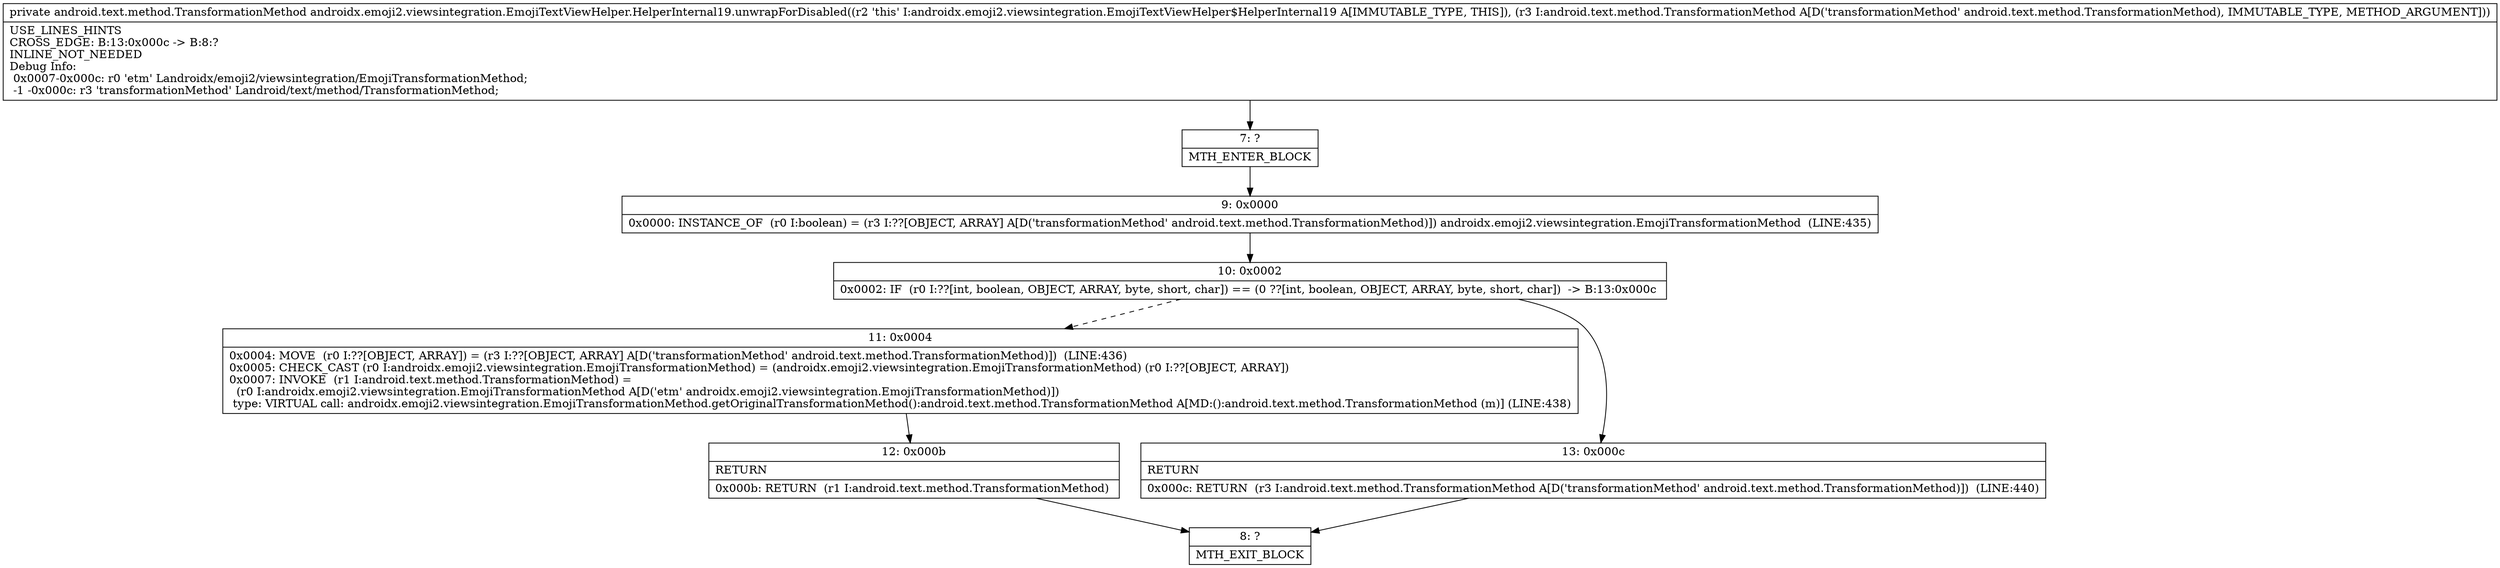 digraph "CFG forandroidx.emoji2.viewsintegration.EmojiTextViewHelper.HelperInternal19.unwrapForDisabled(Landroid\/text\/method\/TransformationMethod;)Landroid\/text\/method\/TransformationMethod;" {
Node_7 [shape=record,label="{7\:\ ?|MTH_ENTER_BLOCK\l}"];
Node_9 [shape=record,label="{9\:\ 0x0000|0x0000: INSTANCE_OF  (r0 I:boolean) = (r3 I:??[OBJECT, ARRAY] A[D('transformationMethod' android.text.method.TransformationMethod)]) androidx.emoji2.viewsintegration.EmojiTransformationMethod  (LINE:435)\l}"];
Node_10 [shape=record,label="{10\:\ 0x0002|0x0002: IF  (r0 I:??[int, boolean, OBJECT, ARRAY, byte, short, char]) == (0 ??[int, boolean, OBJECT, ARRAY, byte, short, char])  \-\> B:13:0x000c \l}"];
Node_11 [shape=record,label="{11\:\ 0x0004|0x0004: MOVE  (r0 I:??[OBJECT, ARRAY]) = (r3 I:??[OBJECT, ARRAY] A[D('transformationMethod' android.text.method.TransformationMethod)])  (LINE:436)\l0x0005: CHECK_CAST (r0 I:androidx.emoji2.viewsintegration.EmojiTransformationMethod) = (androidx.emoji2.viewsintegration.EmojiTransformationMethod) (r0 I:??[OBJECT, ARRAY]) \l0x0007: INVOKE  (r1 I:android.text.method.TransformationMethod) = \l  (r0 I:androidx.emoji2.viewsintegration.EmojiTransformationMethod A[D('etm' androidx.emoji2.viewsintegration.EmojiTransformationMethod)])\l type: VIRTUAL call: androidx.emoji2.viewsintegration.EmojiTransformationMethod.getOriginalTransformationMethod():android.text.method.TransformationMethod A[MD:():android.text.method.TransformationMethod (m)] (LINE:438)\l}"];
Node_12 [shape=record,label="{12\:\ 0x000b|RETURN\l|0x000b: RETURN  (r1 I:android.text.method.TransformationMethod) \l}"];
Node_8 [shape=record,label="{8\:\ ?|MTH_EXIT_BLOCK\l}"];
Node_13 [shape=record,label="{13\:\ 0x000c|RETURN\l|0x000c: RETURN  (r3 I:android.text.method.TransformationMethod A[D('transformationMethod' android.text.method.TransformationMethod)])  (LINE:440)\l}"];
MethodNode[shape=record,label="{private android.text.method.TransformationMethod androidx.emoji2.viewsintegration.EmojiTextViewHelper.HelperInternal19.unwrapForDisabled((r2 'this' I:androidx.emoji2.viewsintegration.EmojiTextViewHelper$HelperInternal19 A[IMMUTABLE_TYPE, THIS]), (r3 I:android.text.method.TransformationMethod A[D('transformationMethod' android.text.method.TransformationMethod), IMMUTABLE_TYPE, METHOD_ARGUMENT]))  | USE_LINES_HINTS\lCROSS_EDGE: B:13:0x000c \-\> B:8:?\lINLINE_NOT_NEEDED\lDebug Info:\l  0x0007\-0x000c: r0 'etm' Landroidx\/emoji2\/viewsintegration\/EmojiTransformationMethod;\l  \-1 \-0x000c: r3 'transformationMethod' Landroid\/text\/method\/TransformationMethod;\l}"];
MethodNode -> Node_7;Node_7 -> Node_9;
Node_9 -> Node_10;
Node_10 -> Node_11[style=dashed];
Node_10 -> Node_13;
Node_11 -> Node_12;
Node_12 -> Node_8;
Node_13 -> Node_8;
}

